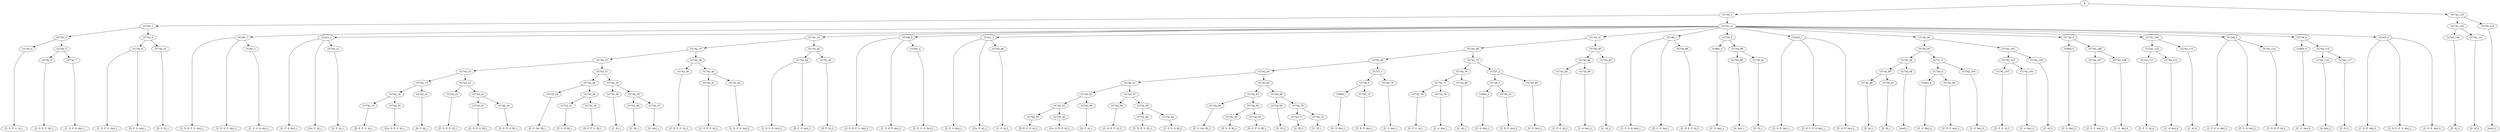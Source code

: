 digraph sample{
"S" -> "CC742_1";
"CC742_1" -> "CC742_2";
"CC742_2" -> "CC742_3";
"CC742_3" -> "CC742_4";
"CC742_4" -> "[C  E  F  G  A]_1";
"CC742_3" -> "CC742_5";
"CC742_5" -> "CC742_6";
"CC742_6" -> "[C  D  E  F  A]_1";
"CC742_5" -> "CC742_7";
"CC742_7" -> "[C  D  F  A  Ais]_1";
"CC742_2" -> "CC742_8";
"CC742_8" -> "CC742_9";
"CC742_9" -> "[C  D  F  G  Ais]_1";
"CC742_9" -> "[D  F  G  Ais]_1";
"CC742_8" -> "CC742_10";
"CC742_10" -> "[D  F  G]_1";
"CC742_1" -> "CC742_11";
"CC742_11" -> "CC339_1";
"CC339_1" -> "[C  D  E  F  G  Ais]_1";
"CC339_1" -> "[C  D  E  F  Ais]_1";
"CC339_1" -> "CC261_1";
"CC261_1" -> "[C  E  G  A  Ais]_1";
"CC742_11" -> "CC412_1";
"CC412_1" -> "[C  F  A  Ais]_1";
"CC412_1" -> "[Cis  F  A]_1";
"CC412_1" -> "CC742_12";
"CC742_12" -> "[C  F  A]_1";
"CC742_11" -> "CC742_13";
"CC742_13" -> "CC742_14";
"CC742_14" -> "CC742_15";
"CC742_15" -> "CC742_16";
"CC742_16" -> "CC742_17";
"CC742_17" -> "CC742_18";
"CC742_18" -> "CC742_19";
"CC742_19" -> "[D  E  F  G  A]_1";
"CC742_18" -> "CC742_20";
"CC742_20" -> "[Cis  D  E  F  A]_1";
"CC742_17" -> "CC742_21";
"CC742_21" -> "[D  F  A]_1";
"CC742_16" -> "CC742_22";
"CC742_22" -> "CC742_23";
"CC742_23" -> "[C  D  E  F  G]_1";
"CC742_22" -> "CC742_24";
"CC742_24" -> "CC742_25";
"CC742_25" -> "[C  D  E  G  B]_1";
"CC742_24" -> "CC742_26";
"CC742_26" -> "[C  E  G  A  B]_1";
"CC742_15" -> "CC742_27";
"CC742_27" -> "CC742_28";
"CC742_28" -> "CC742_29";
"CC742_29" -> "[F  G  Gis  B]_1";
"CC742_28" -> "CC742_30";
"CC742_30" -> "CC742_31";
"CC742_31" -> "[F  G  A  B]_1";
"CC742_30" -> "CC742_32";
"CC742_32" -> "[D  E  F  G  B]_1";
"CC742_27" -> "CC742_33";
"CC742_33" -> "CC742_34";
"CC742_34" -> "[C  E]_1";
"CC742_33" -> "CC742_35";
"CC742_35" -> "CC742_36";
"CC742_36" -> "[C  B]_1";
"CC742_35" -> "CC742_37";
"CC742_37" -> "[G  Ais]_1";
"CC742_14" -> "CC742_38";
"CC742_38" -> "CC742_39";
"CC742_39" -> "[C  E  F  G  A]_2";
"CC742_38" -> "CC742_40";
"CC742_40" -> "CC742_41";
"CC742_41" -> "[C  D  E  F  A]_2";
"CC742_40" -> "CC742_42";
"CC742_42" -> "[C  D  F  A  Ais]_2";
"CC742_13" -> "CC742_43";
"CC742_43" -> "CC742_44";
"CC742_44" -> "[C  D  F  G  Ais]_2";
"CC742_44" -> "[D  F  G  Ais]_2";
"CC742_43" -> "CC742_45";
"CC742_45" -> "[D  F  G]_2";
"CC742_11" -> "CC339_2";
"CC339_2" -> "[C  D  E  F  G  Ais]_2";
"CC339_2" -> "[C  D  E  F  Ais]_2";
"CC339_2" -> "CC261_2";
"CC261_2" -> "[C  E  G  A  Ais]_2";
"CC742_11" -> "CC412_2";
"CC412_2" -> "[C  F  A  Ais]_2";
"CC412_2" -> "[Cis  F  A]_2";
"CC412_2" -> "CC742_46";
"CC742_46" -> "[C  F  A]_2";
"CC742_11" -> "CC742_47";
"CC742_47" -> "CC742_48";
"CC742_48" -> "CC742_49";
"CC742_49" -> "CC742_50";
"CC742_50" -> "CC742_51";
"CC742_51" -> "CC742_52";
"CC742_52" -> "CC742_53";
"CC742_53" -> "CC742_54";
"CC742_54" -> "[D  E  F  G  A]_2";
"CC742_53" -> "CC742_55";
"CC742_55" -> "[Cis  D  E  F  A]_2";
"CC742_52" -> "CC742_56";
"CC742_56" -> "[D  F  A]_2";
"CC742_51" -> "CC742_57";
"CC742_57" -> "CC742_58";
"CC742_58" -> "[C  D  E  F  G]_2";
"CC742_57" -> "CC742_59";
"CC742_59" -> "CC742_60";
"CC742_60" -> "[C  D  E  G  B]_2";
"CC742_59" -> "CC742_61";
"CC742_61" -> "[C  E  G  A  B]_2";
"CC742_50" -> "CC742_62";
"CC742_62" -> "CC742_63";
"CC742_63" -> "CC742_64";
"CC742_64" -> "[F  G  Gis  B]_2";
"CC742_63" -> "CC742_65";
"CC742_65" -> "CC742_66";
"CC742_66" -> "[F  G  A  B]_2";
"CC742_65" -> "CC742_67";
"CC742_67" -> "[D  E  F  G  B]_2";
"CC742_62" -> "CC742_68";
"CC742_68" -> "CC742_69";
"CC742_69" -> "[C  E]_2";
"CC742_68" -> "CC742_70";
"CC742_70" -> "CC742_71";
"CC742_71" -> "[C  B]_2";
"CC742_70" -> "CC742_72";
"CC742_72" -> "[C  D]_1";
"CC742_49" -> "CC727_1";
"CC727_1" -> "CC726_1";
"CC726_1" -> "CC603_1";
"CC603_1" -> "[C  D  Ais]_1";
"CC726_1" -> "CC742_73";
"CC742_73" -> "[C  E  F  Ais]_1";
"CC727_1" -> "CC742_74";
"CC742_74" -> "[C  G  Ais]_1";
"CC742_48" -> "CC742_75";
"CC742_75" -> "CC742_76";
"CC742_76" -> "CC742_77";
"CC742_77" -> "CC742_78";
"CC742_78" -> "[C  F  G  A]_1";
"CC742_77" -> "CC742_79";
"CC742_79" -> "[C  A  Ais]_1";
"CC742_76" -> "CC742_80";
"CC742_80" -> "[C  A]_1";
"CC742_75" -> "CC727_2";
"CC727_2" -> "CC726_2";
"CC726_2" -> "CC603_2";
"CC603_2" -> "[C  D  Ais]_2";
"CC726_2" -> "CC742_81";
"CC742_81" -> "[C  E  F  Ais]_2";
"CC727_2" -> "CC742_82";
"CC742_82" -> "[C  G  Ais]_2";
"CC742_47" -> "CC742_83";
"CC742_83" -> "CC742_84";
"CC742_84" -> "CC742_85";
"CC742_85" -> "[C  F  G  A]_2";
"CC742_84" -> "CC742_86";
"CC742_86" -> "[C  A  Ais]_2";
"CC742_83" -> "CC742_87";
"CC742_87" -> "[C  A]_2";
"CC742_11" -> "CC146_1";
"CC146_1" -> "[C  F  G  A  Ais]_1";
"CC146_1" -> "[F  G  A  Ais]_1";
"CC146_1" -> "CC742_88";
"CC742_88" -> "[C  D  E  F  A]_3";
"CC742_11" -> "CC726_3";
"CC726_3" -> "CC603_3";
"CC603_3" -> "[C  D  Ais]_3";
"CC726_3" -> "CC742_89";
"CC742_89" -> "CC742_90";
"CC742_90" -> "[A  Ais]_1";
"CC742_89" -> "CC742_91";
"CC742_91" -> "[F  G]_1";
"CC742_11" -> "CC423_1";
"CC423_1" -> "[C  D  E  Ais]_1";
"CC423_1" -> "[C  E  F  G  A  Ais]_1";
"CC423_1" -> "[C  D  E  Ais]_2";
"CC742_11" -> "CC742_92";
"CC742_92" -> "CC742_93";
"CC742_93" -> "CC742_94";
"CC742_94" -> "CC742_95";
"CC742_95" -> "CC742_96";
"CC742_96" -> "[F  A]_1";
"CC742_95" -> "CC742_97";
"CC742_97" -> "[F  A]_2";
"CC742_94" -> "CC742_98";
"CC742_98" -> "[rest]_1";
"CC742_93" -> "CC727_3";
"CC727_3" -> "CC726_4";
"CC726_4" -> "CC603_4";
"CC603_4" -> "[C  D  Ais]_4";
"CC726_4" -> "CC742_99";
"CC742_99" -> "[C  E  F  Ais]_3";
"CC727_3" -> "CC742_100";
"CC742_100" -> "[C  G  Ais]_3";
"CC742_92" -> "CC742_101";
"CC742_101" -> "CC742_102";
"CC742_102" -> "CC742_103";
"CC742_103" -> "[C  F  G  A]_3";
"CC742_102" -> "CC742_104";
"CC742_104" -> "[C  A  Ais]_3";
"CC742_101" -> "CC742_105";
"CC742_105" -> "[C  A]_3";
"CC742_11" -> "CC726_5";
"CC726_5" -> "CC603_5";
"CC603_5" -> "[C  D  Ais]_5";
"CC726_5" -> "CC742_106";
"CC742_106" -> "CC742_107";
"CC742_107" -> "[C  E  F  Ais]_4";
"CC742_106" -> "CC742_108";
"CC742_108" -> "[C  G  Ais]_4";
"CC742_11" -> "CC742_109";
"CC742_109" -> "CC742_110";
"CC742_110" -> "CC742_111";
"CC742_111" -> "[C  F  G  A]_4";
"CC742_110" -> "CC742_112";
"CC742_112" -> "[C  A  Ais]_4";
"CC742_109" -> "CC742_113";
"CC742_113" -> "[C  A]_4";
"CC742_11" -> "CC146_2";
"CC146_2" -> "[C  F  G  A  Ais]_2";
"CC146_2" -> "[F  G  A  Ais]_2";
"CC146_2" -> "CC742_114";
"CC742_114" -> "[C  D  E  F  A]_4";
"CC742_11" -> "CC726_6";
"CC726_6" -> "CC603_6";
"CC603_6" -> "[C  D  Ais]_6";
"CC726_6" -> "CC742_115";
"CC742_115" -> "CC742_116";
"CC742_116" -> "[A  Ais]_2";
"CC742_115" -> "CC742_117";
"CC742_117" -> "[F  G]_2";
"CC742_11" -> "CC423_2";
"CC423_2" -> "[C  D  E  Ais]_3";
"CC423_2" -> "[C  E  F  G  A  Ais]_2";
"CC423_2" -> "[C  D  E  Ais]_4";
"S" -> "CC742_118";
"CC742_118" -> "CC742_119";
"CC742_119" -> "CC742_120";
"CC742_120" -> "[F  A]_3";
"CC742_119" -> "CC742_121";
"CC742_121" -> "[F  A]_4";
"CC742_118" -> "CC742_122";
"CC742_122" -> "[rest]_2";

{rank = min; "S";}
{rank = same; "CC742_1"; "CC742_118";}
{rank = same; "CC742_2"; "CC742_11"; "CC742_119"; "CC742_122";}
{rank = same; "CC742_3"; "CC742_8"; "CC339_1"; "CC412_1"; "CC742_13"; "CC339_2"; "CC412_2"; "CC742_47"; "CC146_1"; "CC726_3"; "CC423_1"; "CC742_92"; "CC726_5"; "CC742_109"; "CC146_2"; "CC726_6"; "CC423_2"; "CC742_120"; "CC742_121";}
{rank = same; "CC742_4"; "CC742_5"; "CC742_9"; "CC742_10"; "CC261_1"; "CC742_12"; "CC742_14"; "CC742_43"; "CC261_2"; "CC742_46"; "CC742_48"; "CC742_83"; "CC742_88"; "CC603_3"; "CC742_89"; "CC742_93"; "CC742_101"; "CC603_5"; "CC742_106"; "CC742_110"; "CC742_113"; "CC742_114"; "CC603_6"; "CC742_115";}
{rank = same; "CC742_6"; "CC742_7"; "CC742_15"; "CC742_38"; "CC742_44"; "CC742_45"; "CC742_49"; "CC742_75"; "CC742_84"; "CC742_87"; "CC742_90"; "CC742_91"; "CC742_94"; "CC727_3"; "CC742_102"; "CC742_105"; "CC742_107"; "CC742_108"; "CC742_111"; "CC742_112"; "CC742_116"; "CC742_117";}
{rank = same; "CC742_16"; "CC742_27"; "CC742_39"; "CC742_40"; "CC742_50"; "CC727_1"; "CC742_76"; "CC727_2"; "CC742_85"; "CC742_86"; "CC742_95"; "CC742_98"; "CC726_4"; "CC742_100"; "CC742_103"; "CC742_104";}
{rank = same; "CC742_17"; "CC742_22"; "CC742_28"; "CC742_33"; "CC742_41"; "CC742_42"; "CC742_51"; "CC742_62"; "CC726_1"; "CC742_74"; "CC742_77"; "CC742_80"; "CC726_2"; "CC742_82"; "CC742_96"; "CC742_97"; "CC603_4"; "CC742_99";}
{rank = same; "CC742_18"; "CC742_21"; "CC742_23"; "CC742_24"; "CC742_29"; "CC742_30"; "CC742_34"; "CC742_35"; "CC742_52"; "CC742_57"; "CC742_63"; "CC742_68"; "CC603_1"; "CC742_73"; "CC742_78"; "CC742_79"; "CC603_2"; "CC742_81";}
{rank = same; "CC742_19"; "CC742_20"; "CC742_25"; "CC742_26"; "CC742_31"; "CC742_32"; "CC742_36"; "CC742_37"; "CC742_53"; "CC742_56"; "CC742_58"; "CC742_59"; "CC742_64"; "CC742_65"; "CC742_69"; "CC742_70";}
{rank = same; "CC742_54"; "CC742_55"; "CC742_60"; "CC742_61"; "CC742_66"; "CC742_67"; "CC742_71"; "CC742_72";}
{rank = same; "[A  Ais]_1"; "[A  Ais]_2"; "[C  A  Ais]_1"; "[C  A  Ais]_2"; "[C  A  Ais]_3"; "[C  A  Ais]_4"; "[C  A]_1"; "[C  A]_2"; "[C  A]_3"; "[C  A]_4"; "[C  B]_1"; "[C  B]_2"; "[C  D  Ais]_1"; "[C  D  Ais]_2"; "[C  D  Ais]_3"; "[C  D  Ais]_4"; "[C  D  Ais]_5"; "[C  D  Ais]_6"; "[C  D  E  Ais]_1"; "[C  D  E  Ais]_2"; "[C  D  E  Ais]_3"; "[C  D  E  Ais]_4"; "[C  D  E  F  A]_1"; "[C  D  E  F  A]_2"; "[C  D  E  F  A]_3"; "[C  D  E  F  A]_4"; "[C  D  E  F  Ais]_1"; "[C  D  E  F  Ais]_2"; "[C  D  E  F  G  Ais]_1"; "[C  D  E  F  G  Ais]_2"; "[C  D  E  F  G]_1"; "[C  D  E  F  G]_2"; "[C  D  E  G  B]_1"; "[C  D  E  G  B]_2"; "[C  D  F  A  Ais]_1"; "[C  D  F  A  Ais]_2"; "[C  D  F  G  Ais]_1"; "[C  D  F  G  Ais]_2"; "[C  D]_1"; "[C  E  F  Ais]_1"; "[C  E  F  Ais]_2"; "[C  E  F  Ais]_3"; "[C  E  F  Ais]_4"; "[C  E  F  G  A  Ais]_1"; "[C  E  F  G  A  Ais]_2"; "[C  E  F  G  A]_1"; "[C  E  F  G  A]_2"; "[C  E  G  A  Ais]_1"; "[C  E  G  A  Ais]_2"; "[C  E  G  A  B]_1"; "[C  E  G  A  B]_2"; "[C  E]_1"; "[C  E]_2"; "[C  F  A  Ais]_1"; "[C  F  A  Ais]_2"; "[C  F  A]_1"; "[C  F  A]_2"; "[C  F  G  A  Ais]_1"; "[C  F  G  A  Ais]_2"; "[C  F  G  A]_1"; "[C  F  G  A]_2"; "[C  F  G  A]_3"; "[C  F  G  A]_4"; "[C  G  Ais]_1"; "[C  G  Ais]_2"; "[C  G  Ais]_3"; "[C  G  Ais]_4"; "[Cis  D  E  F  A]_1"; "[Cis  D  E  F  A]_2"; "[Cis  F  A]_1"; "[Cis  F  A]_2"; "[D  E  F  G  A]_1"; "[D  E  F  G  A]_2"; "[D  E  F  G  B]_1"; "[D  E  F  G  B]_2"; "[D  F  A]_1"; "[D  F  A]_2"; "[D  F  G  Ais]_1"; "[D  F  G  Ais]_2"; "[D  F  G]_1"; "[D  F  G]_2"; "[F  A]_1"; "[F  A]_2"; "[F  A]_3"; "[F  A]_4"; "[F  G  A  Ais]_1"; "[F  G  A  Ais]_2"; "[F  G  A  B]_1"; "[F  G  A  B]_2"; "[F  G  Gis  B]_1"; "[F  G  Gis  B]_2"; "[F  G]_1"; "[F  G]_2"; "[G  Ais]_1"; "[rest]_1"; "[rest]_2";}
}